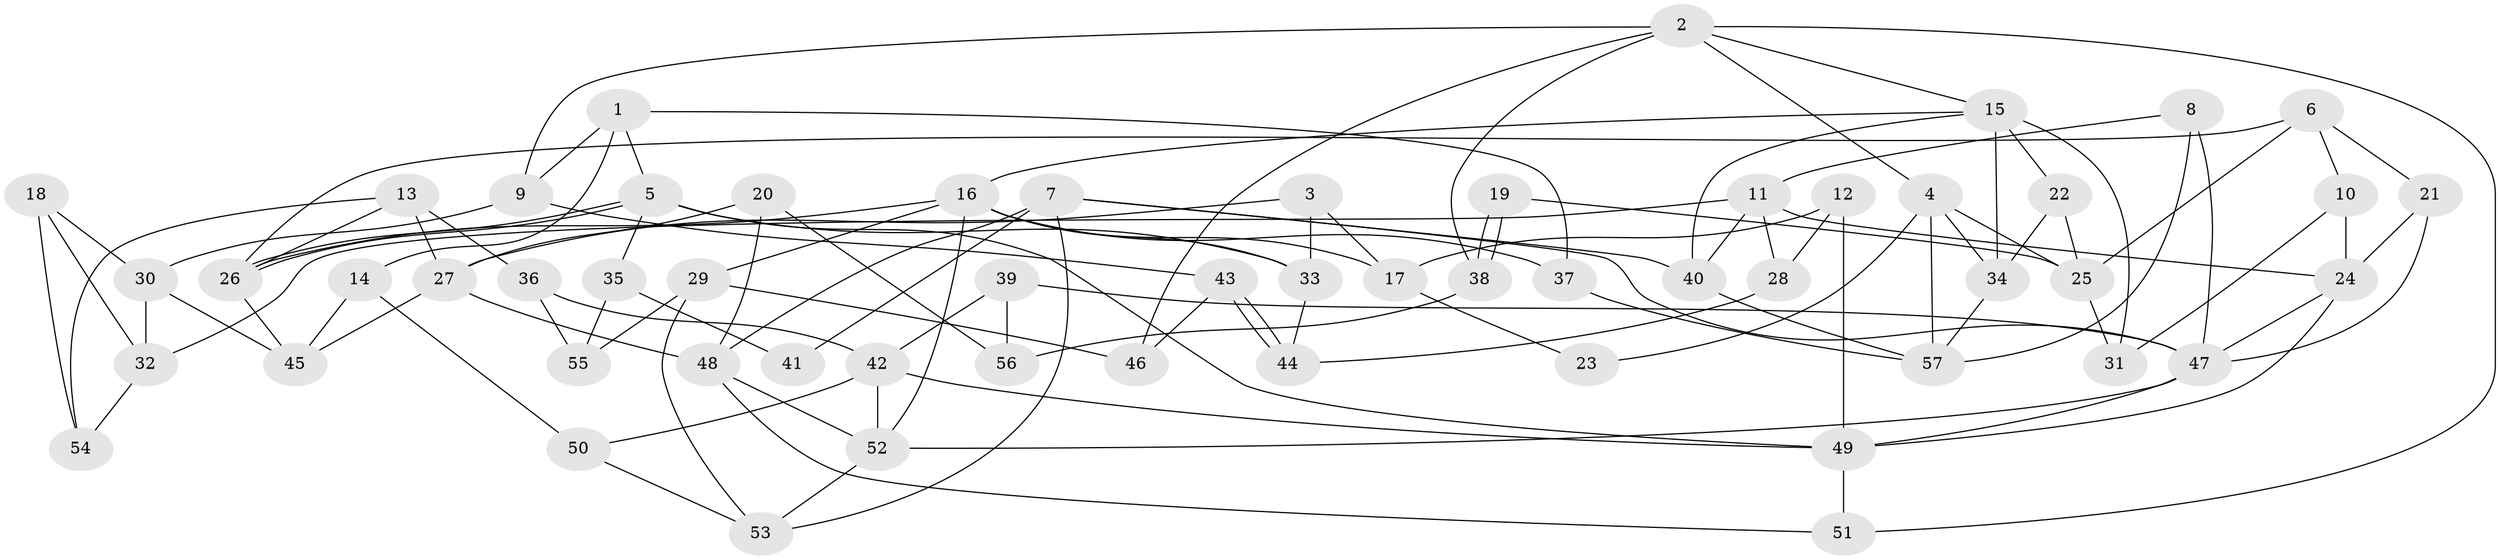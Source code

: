 // coarse degree distribution, {4: 0.28205128205128205, 6: 0.05128205128205128, 3: 0.3076923076923077, 7: 0.1282051282051282, 8: 0.05128205128205128, 5: 0.10256410256410256, 9: 0.02564102564102564, 2: 0.05128205128205128}
// Generated by graph-tools (version 1.1) at 2025/52/02/27/25 19:52:03]
// undirected, 57 vertices, 114 edges
graph export_dot {
graph [start="1"]
  node [color=gray90,style=filled];
  1;
  2;
  3;
  4;
  5;
  6;
  7;
  8;
  9;
  10;
  11;
  12;
  13;
  14;
  15;
  16;
  17;
  18;
  19;
  20;
  21;
  22;
  23;
  24;
  25;
  26;
  27;
  28;
  29;
  30;
  31;
  32;
  33;
  34;
  35;
  36;
  37;
  38;
  39;
  40;
  41;
  42;
  43;
  44;
  45;
  46;
  47;
  48;
  49;
  50;
  51;
  52;
  53;
  54;
  55;
  56;
  57;
  1 -- 9;
  1 -- 5;
  1 -- 14;
  1 -- 37;
  2 -- 51;
  2 -- 15;
  2 -- 4;
  2 -- 9;
  2 -- 38;
  2 -- 46;
  3 -- 33;
  3 -- 17;
  3 -- 27;
  4 -- 34;
  4 -- 23;
  4 -- 25;
  4 -- 57;
  5 -- 26;
  5 -- 26;
  5 -- 49;
  5 -- 33;
  5 -- 35;
  6 -- 26;
  6 -- 25;
  6 -- 10;
  6 -- 21;
  7 -- 40;
  7 -- 47;
  7 -- 41;
  7 -- 48;
  7 -- 53;
  8 -- 47;
  8 -- 57;
  8 -- 11;
  9 -- 43;
  9 -- 30;
  10 -- 24;
  10 -- 31;
  11 -- 32;
  11 -- 24;
  11 -- 28;
  11 -- 40;
  12 -- 28;
  12 -- 49;
  12 -- 17;
  13 -- 27;
  13 -- 26;
  13 -- 36;
  13 -- 54;
  14 -- 50;
  14 -- 45;
  15 -- 40;
  15 -- 31;
  15 -- 16;
  15 -- 22;
  15 -- 34;
  16 -- 26;
  16 -- 17;
  16 -- 29;
  16 -- 33;
  16 -- 37;
  16 -- 52;
  17 -- 23;
  18 -- 32;
  18 -- 30;
  18 -- 54;
  19 -- 38;
  19 -- 38;
  19 -- 25;
  20 -- 27;
  20 -- 48;
  20 -- 56;
  21 -- 24;
  21 -- 47;
  22 -- 34;
  22 -- 25;
  24 -- 49;
  24 -- 47;
  25 -- 31;
  26 -- 45;
  27 -- 48;
  27 -- 45;
  28 -- 44;
  29 -- 53;
  29 -- 46;
  29 -- 55;
  30 -- 45;
  30 -- 32;
  32 -- 54;
  33 -- 44;
  34 -- 57;
  35 -- 55;
  35 -- 41;
  36 -- 42;
  36 -- 55;
  37 -- 57;
  38 -- 56;
  39 -- 56;
  39 -- 47;
  39 -- 42;
  40 -- 57;
  42 -- 52;
  42 -- 49;
  42 -- 50;
  43 -- 44;
  43 -- 44;
  43 -- 46;
  47 -- 49;
  47 -- 52;
  48 -- 52;
  48 -- 51;
  49 -- 51;
  50 -- 53;
  52 -- 53;
}
